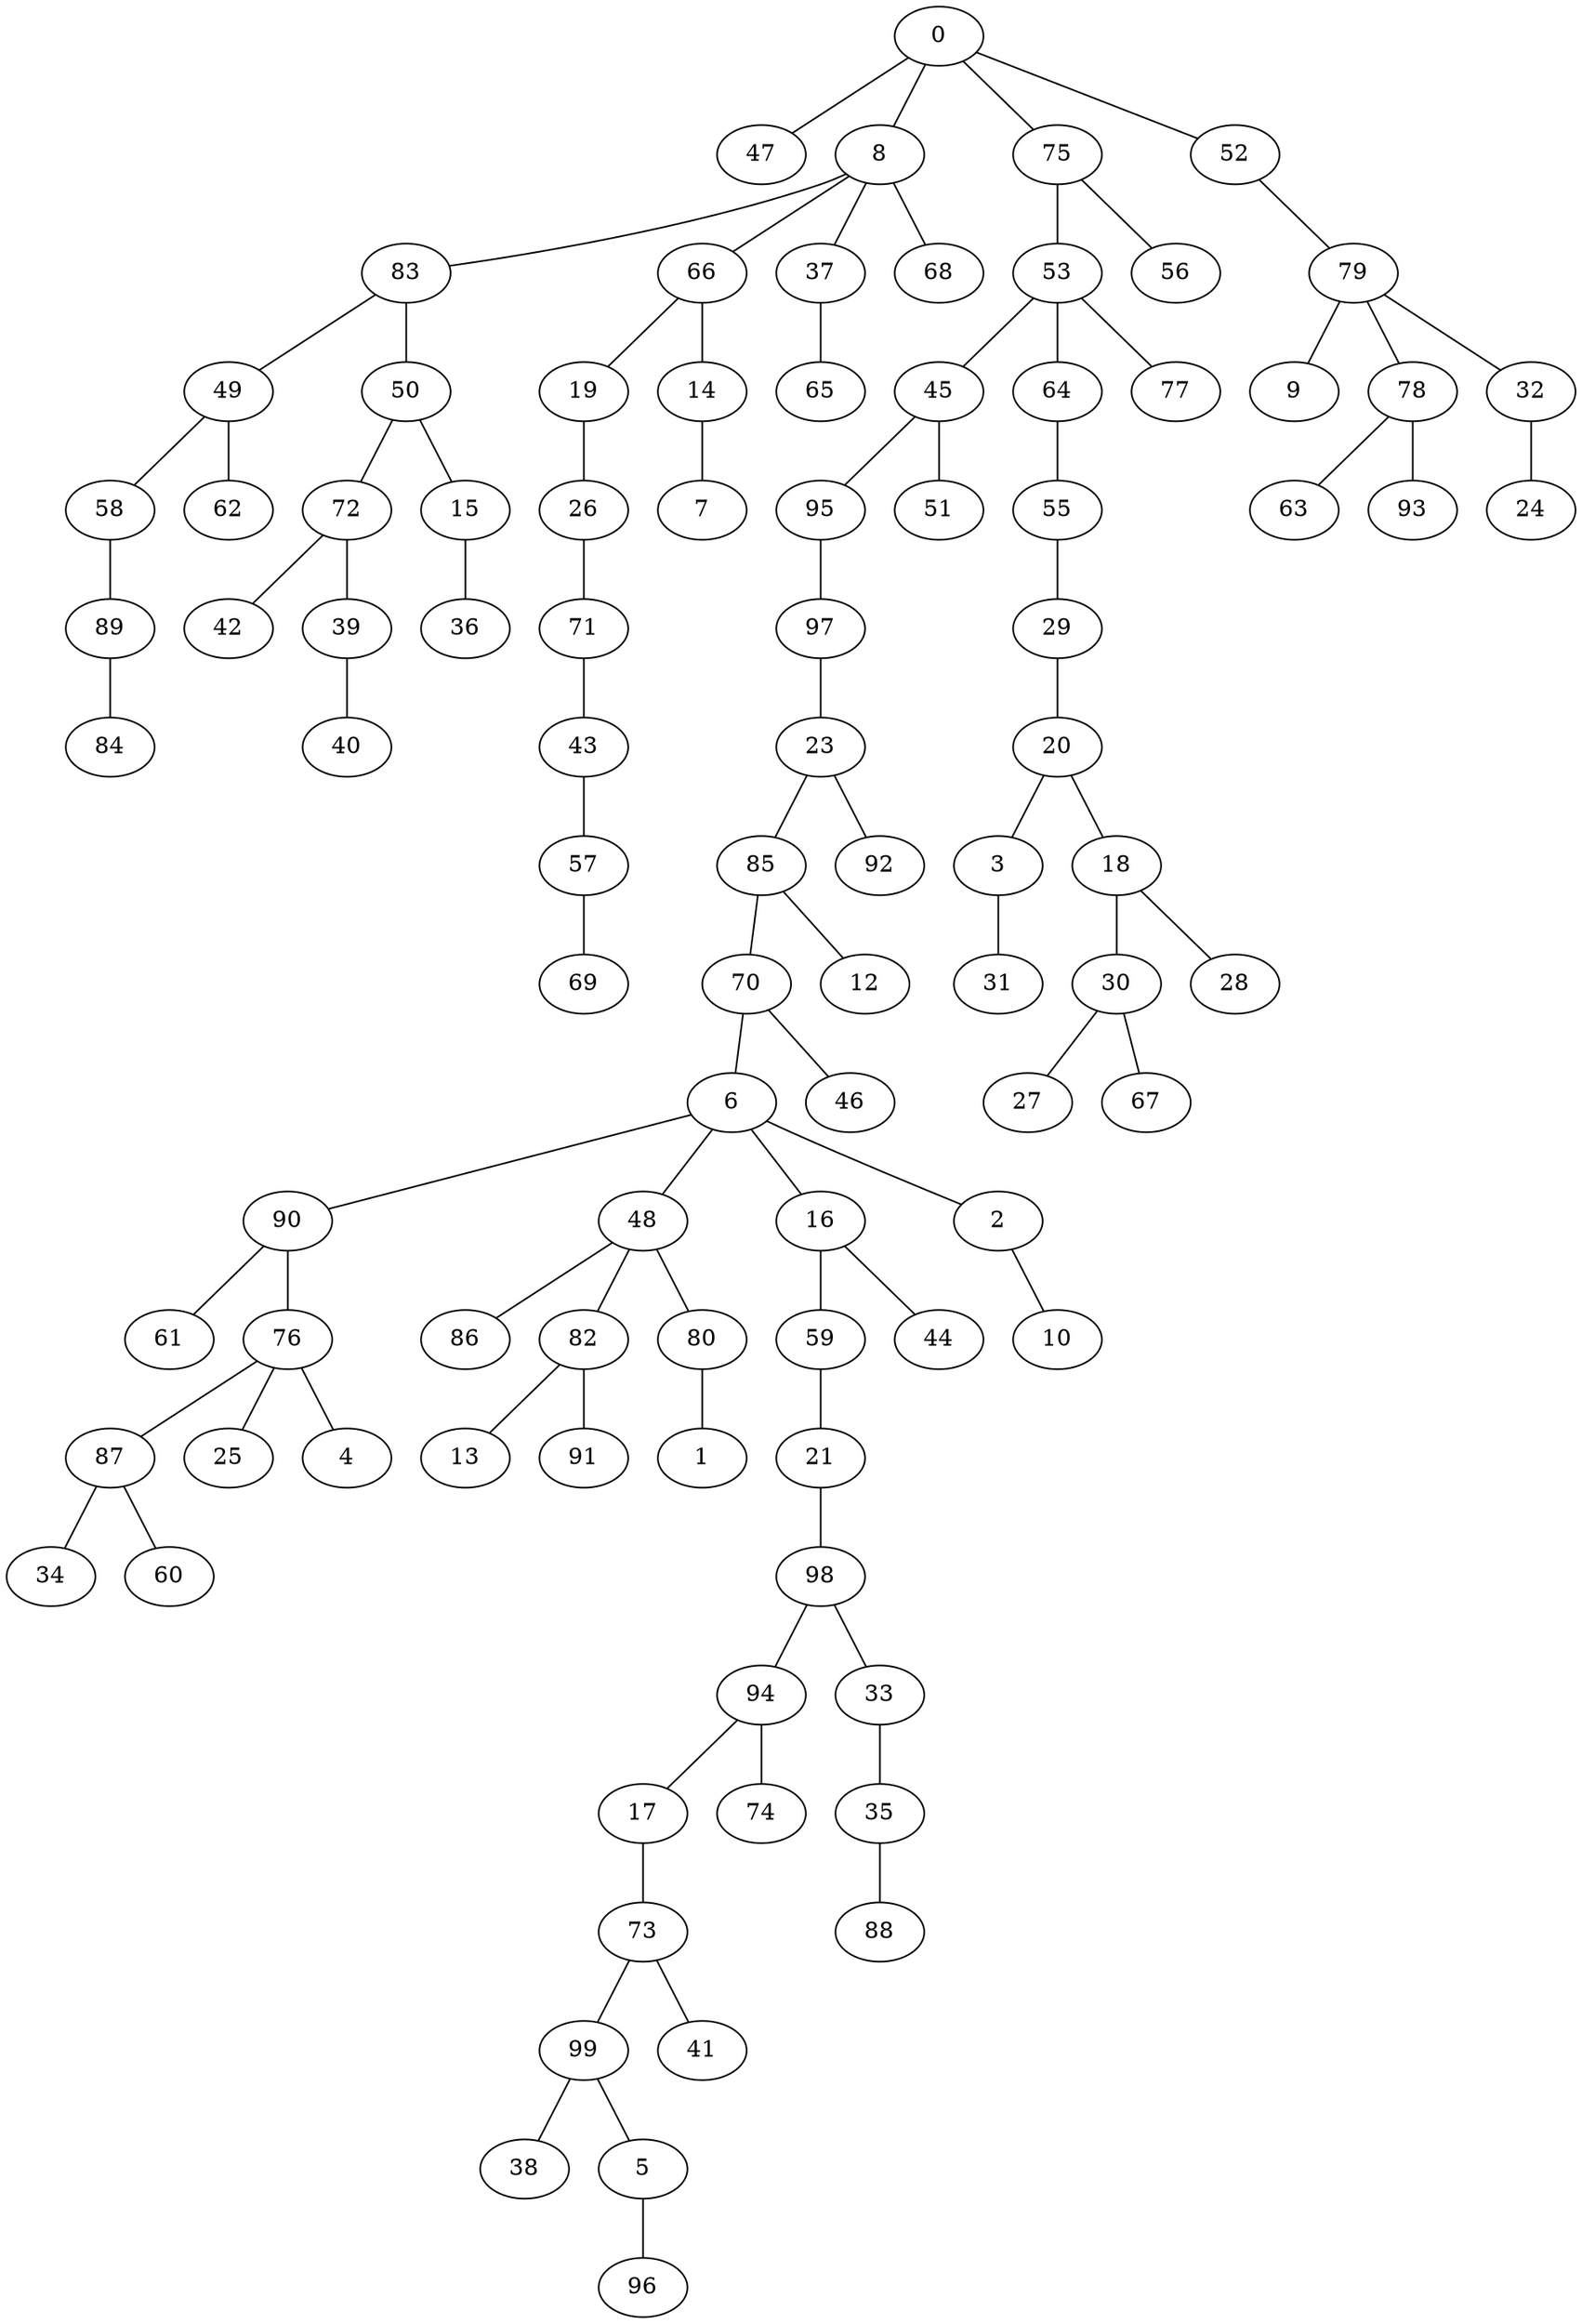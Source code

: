 graph grafoErdos_Renyi_100_155_Prim  {
0;
47;
8;
83;
49;
50;
72;
66;
19;
26;
71;
37;
65;
75;
53;
45;
64;
14;
7;
52;
95;
97;
68;
77;
58;
89;
62;
23;
85;
43;
57;
79;
9;
78;
63;
32;
24;
70;
6;
90;
61;
48;
86;
16;
59;
21;
98;
94;
17;
44;
51;
92;
56;
33;
35;
88;
82;
13;
91;
76;
42;
73;
99;
38;
87;
34;
60;
74;
55;
15;
36;
5;
96;
29;
20;
3;
31;
25;
39;
40;
41;
4;
18;
30;
27;
28;
67;
46;
80;
84;
2;
10;
69;
93;
12;
1;
0 -- 47;
0 -- 8;
8 -- 83;
83 -- 49;
83 -- 50;
50 -- 72;
8 -- 66;
66 -- 19;
19 -- 26;
26 -- 71;
8 -- 37;
37 -- 65;
0 -- 75;
75 -- 53;
53 -- 45;
53 -- 64;
66 -- 14;
14 -- 7;
0 -- 52;
45 -- 95;
95 -- 97;
8 -- 68;
53 -- 77;
49 -- 58;
58 -- 89;
49 -- 62;
97 -- 23;
23 -- 85;
71 -- 43;
43 -- 57;
52 -- 79;
79 -- 9;
79 -- 78;
78 -- 63;
79 -- 32;
32 -- 24;
85 -- 70;
70 -- 6;
6 -- 90;
90 -- 61;
6 -- 48;
48 -- 86;
6 -- 16;
16 -- 59;
59 -- 21;
21 -- 98;
98 -- 94;
94 -- 17;
16 -- 44;
45 -- 51;
23 -- 92;
75 -- 56;
98 -- 33;
33 -- 35;
35 -- 88;
48 -- 82;
82 -- 13;
82 -- 91;
90 -- 76;
72 -- 42;
17 -- 73;
73 -- 99;
99 -- 38;
76 -- 87;
87 -- 34;
87 -- 60;
94 -- 74;
64 -- 55;
50 -- 15;
15 -- 36;
99 -- 5;
5 -- 96;
55 -- 29;
29 -- 20;
20 -- 3;
3 -- 31;
76 -- 25;
72 -- 39;
39 -- 40;
73 -- 41;
76 -- 4;
20 -- 18;
18 -- 30;
30 -- 27;
18 -- 28;
30 -- 67;
70 -- 46;
48 -- 80;
89 -- 84;
6 -- 2;
2 -- 10;
57 -- 69;
78 -- 93;
85 -- 12;
80 -- 1;
}
